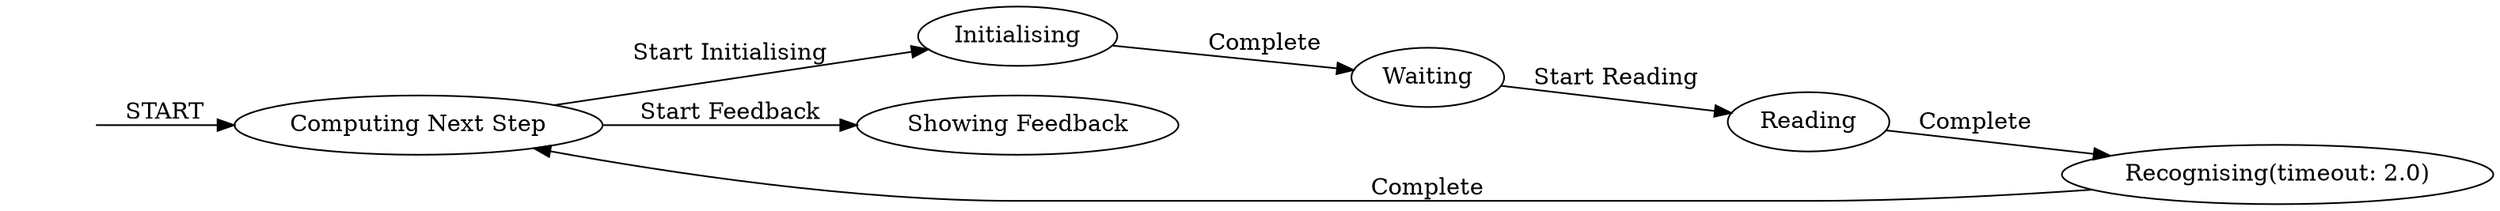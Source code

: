 digraph {
    graph [rankdir=LR]

    0 [label="", shape=plaintext]
    0 -> 4 [label="START"]

    1 [label="Initialising"]
    2 [label="Reading"]
    3 [label="Recognising(timeout: 2.0)"]
    4 [label="Computing Next Step"]
    5 [label="Showing Feedback"]
    6 [label="Waiting"]

    1 -> 6 [label="Complete"]
    2 -> 3 [label="Complete"]
    3 -> 4 [label="Complete"]
    4 -> 1 [label="Start Initialising"]
    4 -> 5 [label="Start Feedback"]
    6 -> 2 [label="Start Reading"]
}